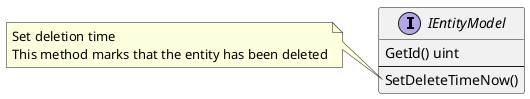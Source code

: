@startuml
interface IEntityModel {
    GetId() uint
    --
    SetDeleteTimeNow()
}
note left of IEntityModel::SetDeleteTimeNow
  Set deletion time
  This method marks that the entity has been deleted
end note
@enduml